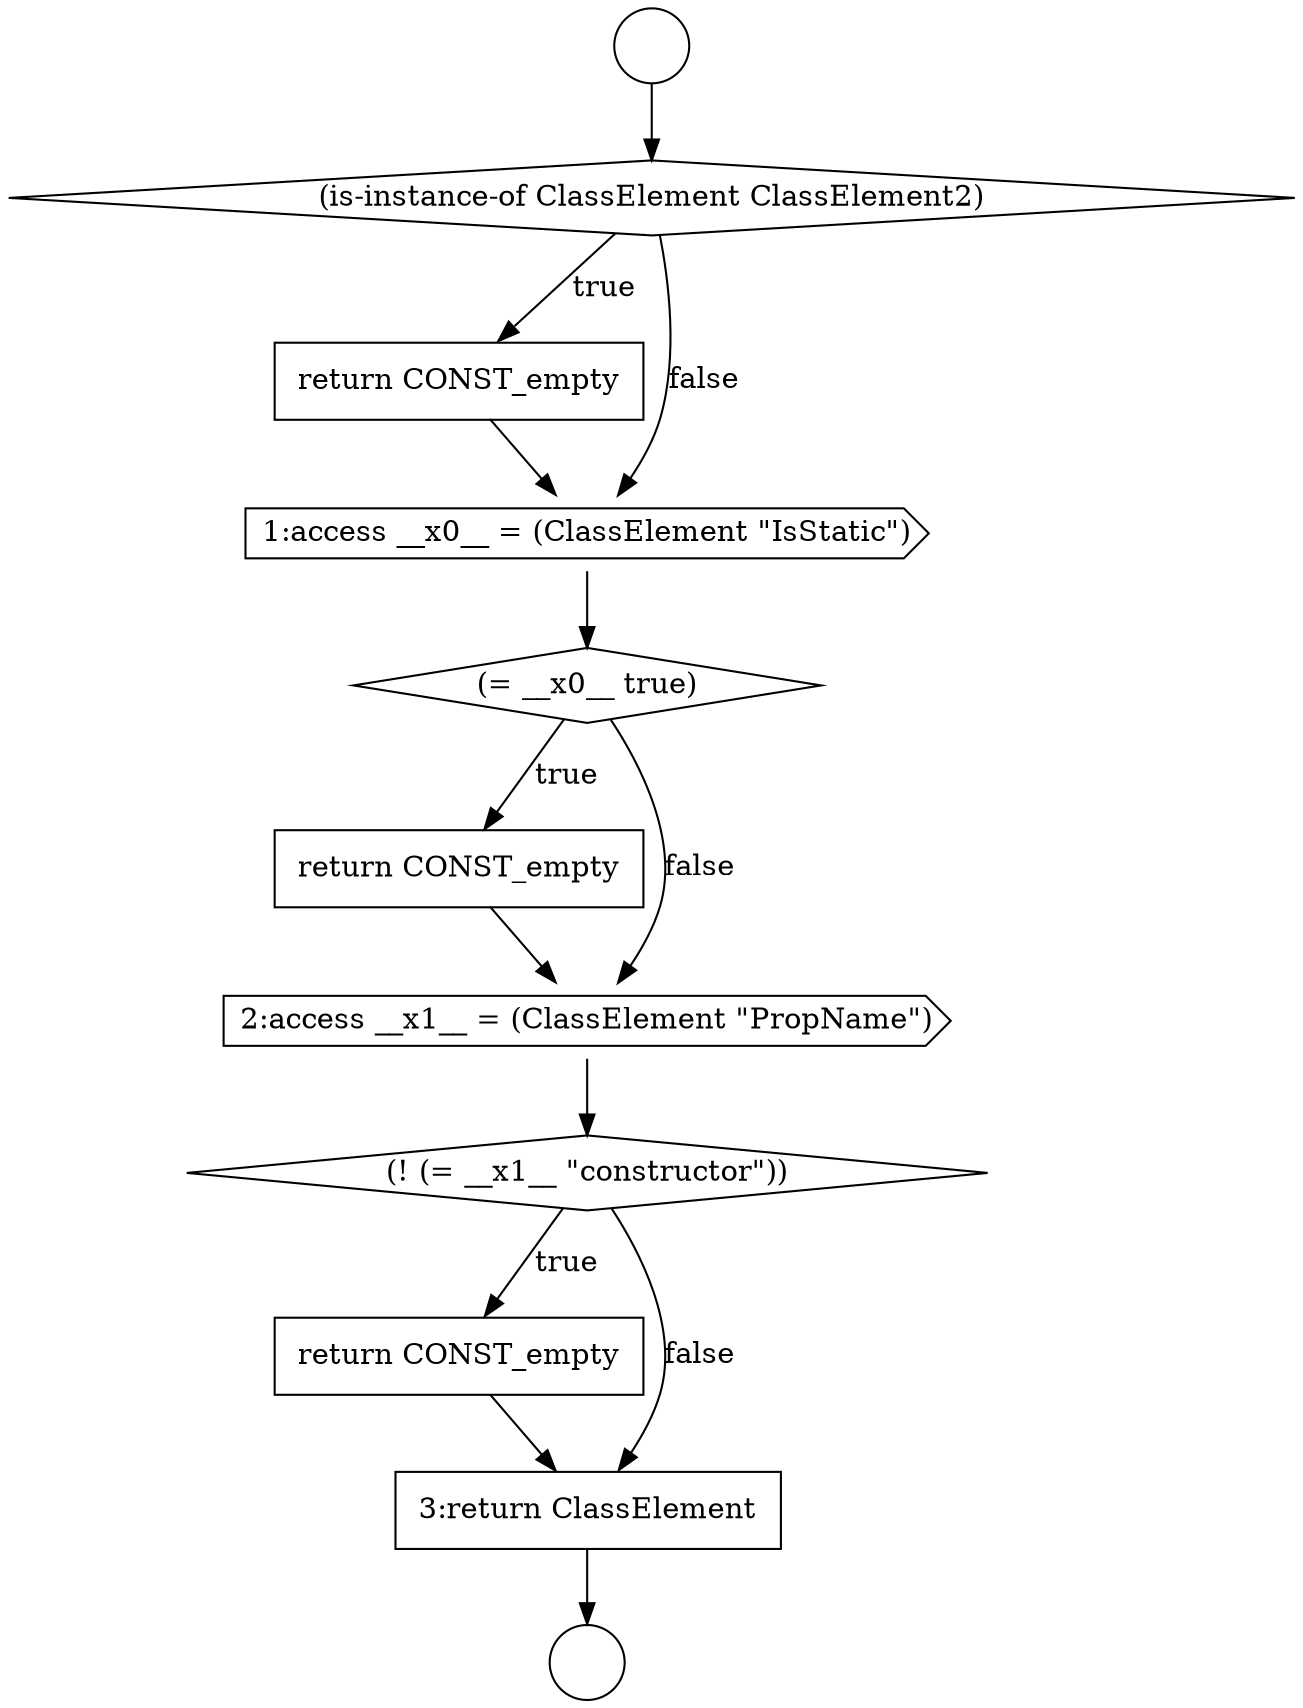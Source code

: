 digraph {
  node8320 [shape=circle label=" " color="black" fillcolor="white" style=filled]
  node8321 [shape=circle label=" " color="black" fillcolor="white" style=filled]
  node8329 [shape=none, margin=0, label=<<font color="black">
    <table border="0" cellborder="1" cellspacing="0" cellpadding="10">
      <tr><td align="left">return CONST_empty</td></tr>
    </table>
  </font>> color="black" fillcolor="white" style=filled]
  node8326 [shape=none, margin=0, label=<<font color="black">
    <table border="0" cellborder="1" cellspacing="0" cellpadding="10">
      <tr><td align="left">return CONST_empty</td></tr>
    </table>
  </font>> color="black" fillcolor="white" style=filled]
  node8322 [shape=diamond, label=<<font color="black">(is-instance-of ClassElement ClassElement2)</font>> color="black" fillcolor="white" style=filled]
  node8323 [shape=none, margin=0, label=<<font color="black">
    <table border="0" cellborder="1" cellspacing="0" cellpadding="10">
      <tr><td align="left">return CONST_empty</td></tr>
    </table>
  </font>> color="black" fillcolor="white" style=filled]
  node8327 [shape=cds, label=<<font color="black">2:access __x1__ = (ClassElement &quot;PropName&quot;)</font>> color="black" fillcolor="white" style=filled]
  node8324 [shape=cds, label=<<font color="black">1:access __x0__ = (ClassElement &quot;IsStatic&quot;)</font>> color="black" fillcolor="white" style=filled]
  node8328 [shape=diamond, label=<<font color="black">(! (= __x1__ &quot;constructor&quot;))</font>> color="black" fillcolor="white" style=filled]
  node8325 [shape=diamond, label=<<font color="black">(= __x0__ true)</font>> color="black" fillcolor="white" style=filled]
  node8330 [shape=none, margin=0, label=<<font color="black">
    <table border="0" cellborder="1" cellspacing="0" cellpadding="10">
      <tr><td align="left">3:return ClassElement</td></tr>
    </table>
  </font>> color="black" fillcolor="white" style=filled]
  node8320 -> node8322 [ color="black"]
  node8325 -> node8326 [label=<<font color="black">true</font>> color="black"]
  node8325 -> node8327 [label=<<font color="black">false</font>> color="black"]
  node8322 -> node8323 [label=<<font color="black">true</font>> color="black"]
  node8322 -> node8324 [label=<<font color="black">false</font>> color="black"]
  node8323 -> node8324 [ color="black"]
  node8324 -> node8325 [ color="black"]
  node8329 -> node8330 [ color="black"]
  node8328 -> node8329 [label=<<font color="black">true</font>> color="black"]
  node8328 -> node8330 [label=<<font color="black">false</font>> color="black"]
  node8326 -> node8327 [ color="black"]
  node8330 -> node8321 [ color="black"]
  node8327 -> node8328 [ color="black"]
}
